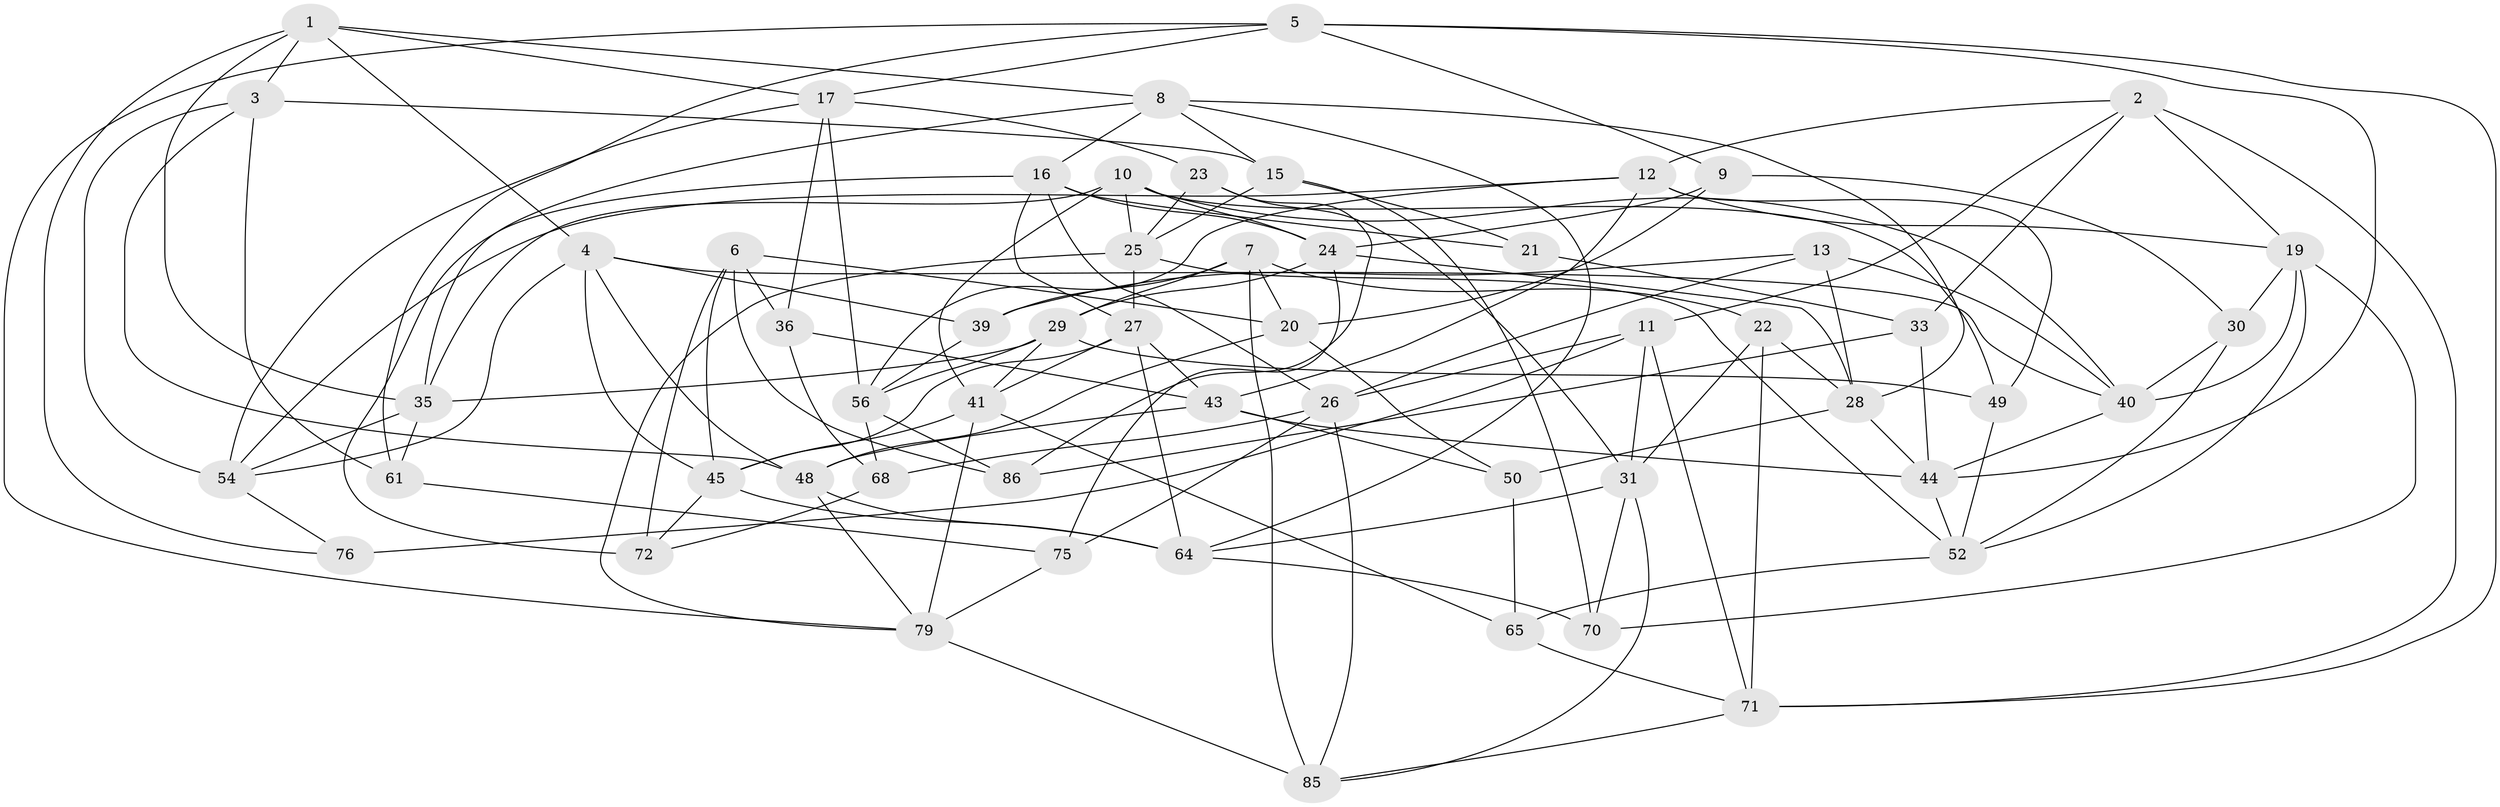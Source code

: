 // Generated by graph-tools (version 1.1) at 2025/24/03/03/25 07:24:23]
// undirected, 56 vertices, 144 edges
graph export_dot {
graph [start="1"]
  node [color=gray90,style=filled];
  1 [super="+18"];
  2 [super="+46"];
  3 [super="+87"];
  4 [super="+77"];
  5 [super="+42"];
  6 [super="+51"];
  7 [super="+69"];
  8 [super="+92"];
  9;
  10 [super="+14"];
  11 [super="+37"];
  12 [super="+47"];
  13;
  15 [super="+91"];
  16 [super="+73"];
  17 [super="+55"];
  19 [super="+78"];
  20 [super="+32"];
  21;
  22;
  23;
  24 [super="+34"];
  25 [super="+63"];
  26 [super="+82"];
  27 [super="+81"];
  28 [super="+84"];
  29 [super="+62"];
  30;
  31 [super="+80"];
  33 [super="+58"];
  35 [super="+38"];
  36;
  39;
  40 [super="+89"];
  41 [super="+66"];
  43 [super="+60"];
  44 [super="+57"];
  45 [super="+90"];
  48 [super="+53"];
  49;
  50;
  52 [super="+67"];
  54 [super="+88"];
  56 [super="+59"];
  61;
  64 [super="+83"];
  65;
  68;
  70;
  71 [super="+74"];
  72;
  75;
  76;
  79 [super="+94"];
  85 [super="+93"];
  86;
  1 -- 3;
  1 -- 35;
  1 -- 4;
  1 -- 76;
  1 -- 17;
  1 -- 8;
  2 -- 19;
  2 -- 71;
  2 -- 11;
  2 -- 33 [weight=2];
  2 -- 12;
  3 -- 61;
  3 -- 48;
  3 -- 54;
  3 -- 15 [weight=2];
  4 -- 48;
  4 -- 54;
  4 -- 40;
  4 -- 45;
  4 -- 39;
  5 -- 17;
  5 -- 71;
  5 -- 9;
  5 -- 61;
  5 -- 79;
  5 -- 44;
  6 -- 45;
  6 -- 72;
  6 -- 36;
  6 -- 86;
  6 -- 20 [weight=2];
  7 -- 85 [weight=2];
  7 -- 39;
  7 -- 22;
  7 -- 20;
  7 -- 29;
  8 -- 35;
  8 -- 28;
  8 -- 64;
  8 -- 16;
  8 -- 15;
  9 -- 20;
  9 -- 30;
  9 -- 24;
  10 -- 49;
  10 -- 25;
  10 -- 41;
  10 -- 40;
  10 -- 35;
  10 -- 24;
  11 -- 76 [weight=2];
  11 -- 26;
  11 -- 31;
  11 -- 71;
  12 -- 49;
  12 -- 43;
  12 -- 56;
  12 -- 54;
  12 -- 19;
  13 -- 26;
  13 -- 39;
  13 -- 28;
  13 -- 40;
  15 -- 70;
  15 -- 21;
  15 -- 25;
  16 -- 21;
  16 -- 27;
  16 -- 72;
  16 -- 24;
  16 -- 26;
  17 -- 36;
  17 -- 23;
  17 -- 56;
  17 -- 54;
  19 -- 30;
  19 -- 52;
  19 -- 40;
  19 -- 70;
  20 -- 48;
  20 -- 50;
  21 -- 33 [weight=2];
  22 -- 31;
  22 -- 71;
  22 -- 28;
  23 -- 25;
  23 -- 31;
  23 -- 86;
  24 -- 75;
  24 -- 28;
  24 -- 29;
  25 -- 27;
  25 -- 52;
  25 -- 79;
  26 -- 75;
  26 -- 68;
  26 -- 85;
  27 -- 41;
  27 -- 45;
  27 -- 64;
  27 -- 43;
  28 -- 50;
  28 -- 44;
  29 -- 49;
  29 -- 41;
  29 -- 35;
  29 -- 56;
  30 -- 52;
  30 -- 40;
  31 -- 64;
  31 -- 70;
  31 -- 85;
  33 -- 86;
  33 -- 44;
  35 -- 61;
  35 -- 54;
  36 -- 68;
  36 -- 43;
  39 -- 56;
  40 -- 44;
  41 -- 65;
  41 -- 45;
  41 -- 79;
  43 -- 50;
  43 -- 48;
  43 -- 44;
  44 -- 52;
  45 -- 64;
  45 -- 72;
  48 -- 64;
  48 -- 79;
  49 -- 52;
  50 -- 65;
  52 -- 65;
  54 -- 76;
  56 -- 86;
  56 -- 68;
  61 -- 75;
  64 -- 70;
  65 -- 71;
  68 -- 72;
  71 -- 85;
  75 -- 79;
  79 -- 85;
}
